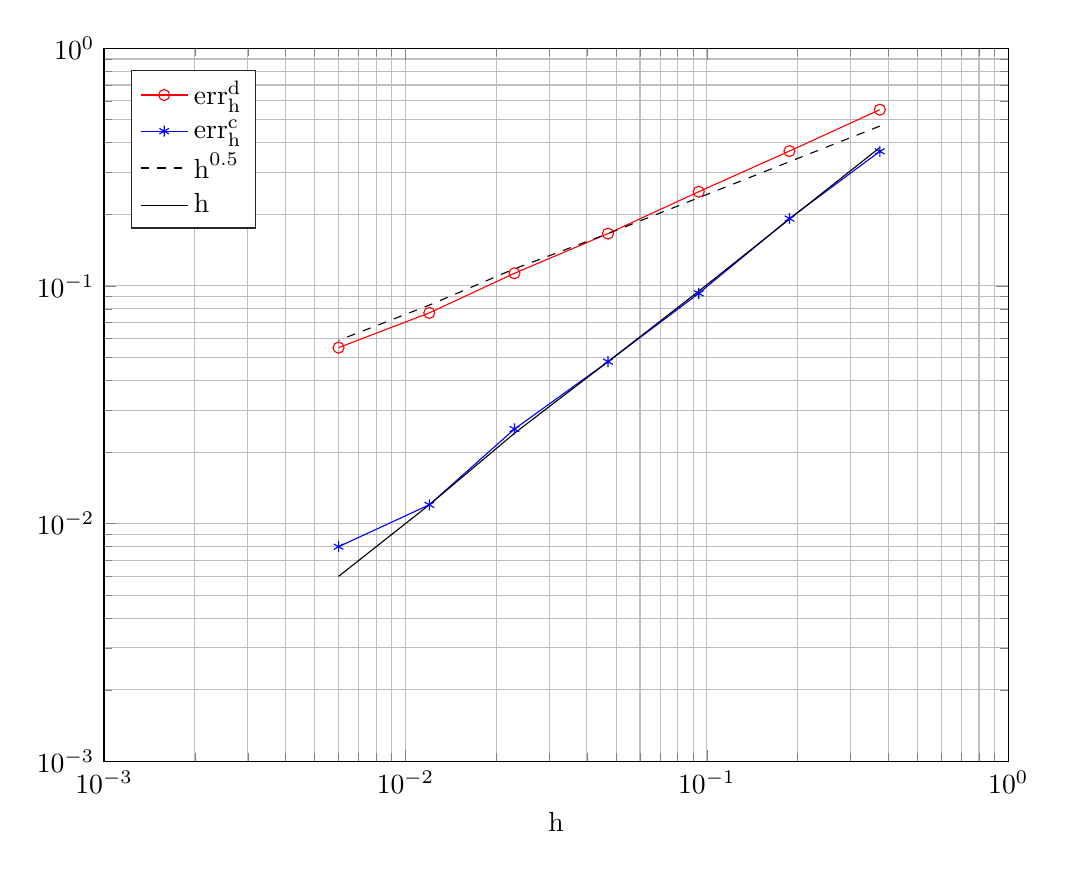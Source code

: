 % This file was created by matlab2tikz.
%
%The latest updates can be retrieved from
%  http://www.mathworks.com/matlabcentral/fileexchange/22022-matlab2tikz-matlab2tikz
%where you can also make suggestions and rate matlab2tikz.
%
\begin{tikzpicture}

\begin{axis}[%
width=4.521in,
height=3.566in,
at={(0.758in,0.481in)},
scale only axis,
xmode=log,
xmin=0.001,
xmax=1,
xminorticks=true,
xlabel={h},
xmajorgrids,
xminorgrids,
ymode=log,
ymin=0.001,
ymax=1,
yminorticks=true,
ymajorgrids,
yminorgrids,
axis background/.style={fill=white},
legend style={at={(0.03,0.97)},anchor=north west,legend cell align=left,align=left,draw=white!15!black}
]
\addplot [color=red,solid,mark=o,mark options={solid}]
  table[row sep=crcr]{%
0.375	0.551\\
0.188	0.369\\
0.094	0.249\\
0.047	0.166\\
0.023	0.113\\
0.012	0.077\\
0.006	0.055\\
};
\addlegendentry{$\text{err}_\text{h}^\text{d}$};

\addplot [color=blue,solid,mark=asterisk,mark options={solid}]
  table[row sep=crcr]{%
0.375	0.368\\
0.188	0.192\\
0.094	0.093\\
0.047	0.048\\
0.023	0.025\\
0.012	0.012\\
0.006	0.008\\
};
\addlegendentry{$\text{err}_\text{h}^\text{c}$};

\addplot [color=black,dashed]
  table[row sep=crcr]{%
0.375	0.47\\
0.188	0.333\\
0.094	0.235\\
0.047	0.166\\
0.023	0.118\\
0.012	0.083\\
0.006	0.059\\
};
\addlegendentry{$\text{h}^{\text{0.5}}$};

\addplot [color=black,solid]
  table[row sep=crcr]{%
0.375	0.382\\
0.188	0.191\\
0.094	0.095\\
0.047	0.048\\
0.023	0.024\\
0.012	0.012\\
0.006	0.006\\
};
\addlegendentry{h};

\end{axis}
\end{tikzpicture}%